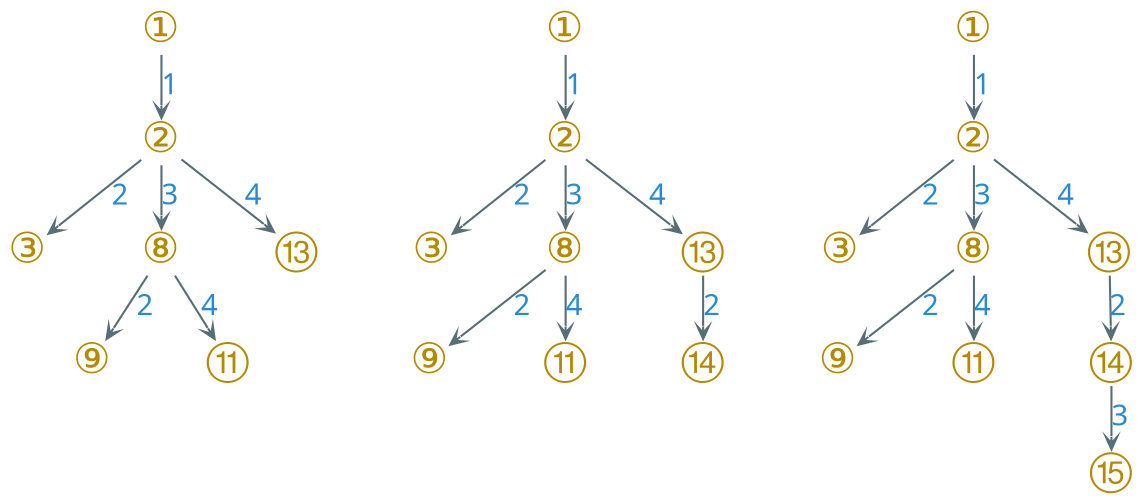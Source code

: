 digraph g {
    bgcolor=transparent
    rankdir=TB
    graph [nodesep=0.62, ranksep=0.05]
    node [shape=plain, color="#586e75", fontcolor="#b58900", fontsize=20, fontname="LXGWWenKai"]
    edge [arrowhead=vee, color="#586e75", fontcolor="#268bd2", fontsize=14, fontname="LXGWWenKai" arrowsize=0.6]

    n10 [label=①]
    n11 [label=②]
    n12 [label=③]
    n13 [label=⑧]
    n14 [label=⑨]
    n15 [label=⑪]
    n16 [label=⑬]

    n10 -> n11 [label="1"]
    n11 -> n12 [label="2"]
    n11 -> n13 [label="3"]
    n13 -> n14 [label="2"]
    n13 -> n15 [label="4"]
    n11 -> n16 [label="4"]

    n1 [label=①]
    n2 [label=②]
    n3 [label=③]
    n4 [label=⑧]
    n5 [label=⑨]
    n6 [label=⑪]
    n7 [label=⑬]
    n8 [label=⑭]

    n1 -> n2 [label="1"]
    n2 -> n3 [label="2"]
    n2 -> n4 [label="3"]
    n4 -> n5 [label="2"]
    n4 -> n6 [label="4"]
    n2 -> n7 [label="4"]
    n7 -> n8 [label="2"]

    ① -> ② [label="1"]

    ② -> ③ [label="2"]
    ② -> ⑧ [label="3"]
    ② -> ⑬ [label="4"]

    ⑧ -> ⑨ [label="2"]
    ⑧ -> ⑪ [label="4"]

    ⑬ -> ⑭ [label="2"]
    ⑭ -> ⑮ [label="3"]
}